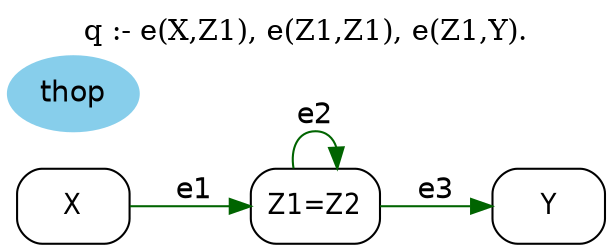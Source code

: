 digraph G {
	graph [bb="0,0,272.19,113",
		label="q :- e(X,Z1), e(Z1,Z1), e(Z1,Y).",
		labelloc=t,
		lheight=0.21,
		lp="136.1,101.5",
		lwidth=2.50,
		rankdir=LR
	];
	node [label="\N"];
	Z1	 [fontname="Helvetica-Narrow",
		height=0.5,
		label="Z1=Z2",
		pos="137.69,18",
		shape=box,
		style=rounded,
		width=0.79167];
	Z1 -> Z1	 [color=darkgreen,
		fontname=helvetica,
		label=e2,
		lp="137.69,61.5",
		pos="e,147.46,36.153 127.93,36.153 126.42,45.539 129.68,54 137.69,54 142.58,54 145.7,50.858 147.05,46.28"];
	Y	 [fontname="Helvetica-Narrow",
		height=0.5,
		pos="245.19,18",
		shape=box,
		style=rounded,
		width=0.75];
	Z1 -> Y	 [color=darkgreen,
		fontname=helvetica,
		label=e3,
		lp="192.19,25.5",
		pos="e,218.02,18 166.22,18 179.01,18 194.26,18 207.94,18"];
	X	 [fontname="Helvetica-Narrow",
		height=0.5,
		pos="28.597,18",
		shape=box,
		style=rounded,
		width=0.75];
	X -> Z1	 [color=darkgreen,
		fontname=helvetica,
		label=e1,
		lp="83.195,25.5",
		pos="e,108.89,18 55.846,18 68.847,18 84.636,18 98.865,18"];
	thop	 [color=skyblue,
		fillcolor=skyblue,
		fontname=helvetica,
		height=0.5,
		pos="28.597,72",
		shape=oval,
		style="filled,rounded",
		width=0.79437];
}
